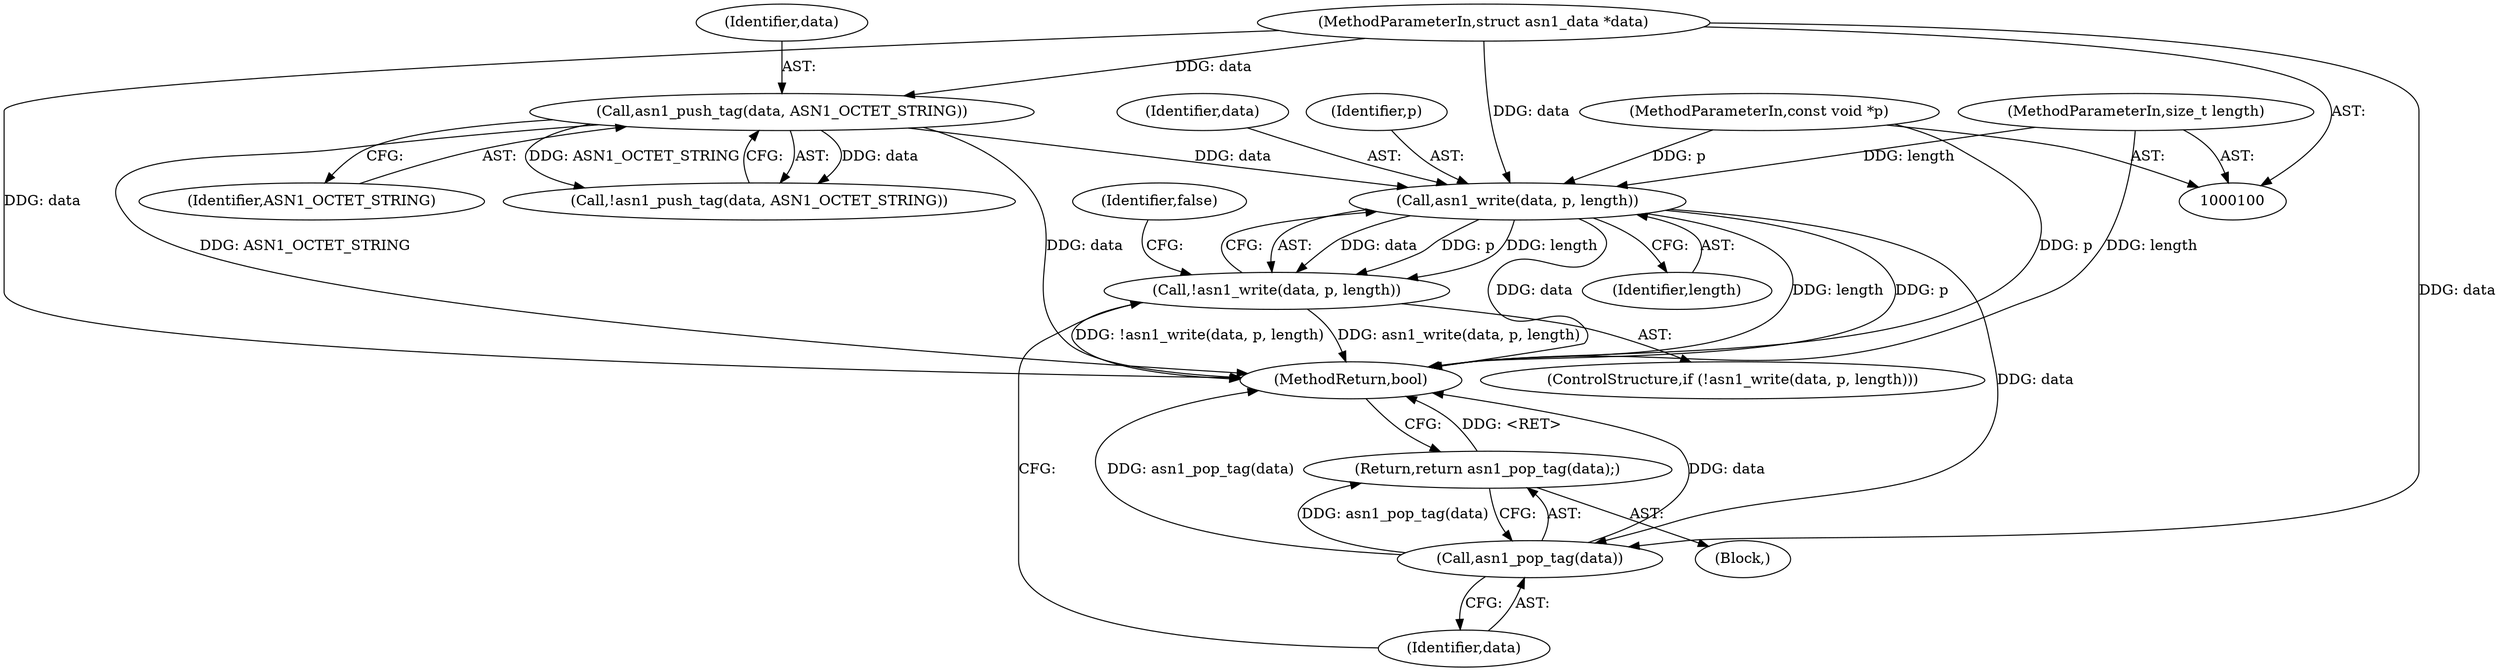 digraph "0_samba_9d989c9dd7a5b92d0c5d65287935471b83b6e884_7@API" {
"1000114" [label="(Call,asn1_write(data, p, length))"];
"1000107" [label="(Call,asn1_push_tag(data, ASN1_OCTET_STRING))"];
"1000101" [label="(MethodParameterIn,struct asn1_data *data)"];
"1000102" [label="(MethodParameterIn,const void *p)"];
"1000103" [label="(MethodParameterIn,size_t length)"];
"1000113" [label="(Call,!asn1_write(data, p, length))"];
"1000121" [label="(Call,asn1_pop_tag(data))"];
"1000120" [label="(Return,return asn1_pop_tag(data);)"];
"1000109" [label="(Identifier,ASN1_OCTET_STRING)"];
"1000121" [label="(Call,asn1_pop_tag(data))"];
"1000114" [label="(Call,asn1_write(data, p, length))"];
"1000123" [label="(MethodReturn,bool)"];
"1000108" [label="(Identifier,data)"];
"1000113" [label="(Call,!asn1_write(data, p, length))"];
"1000122" [label="(Identifier,data)"];
"1000102" [label="(MethodParameterIn,const void *p)"];
"1000106" [label="(Call,!asn1_push_tag(data, ASN1_OCTET_STRING))"];
"1000103" [label="(MethodParameterIn,size_t length)"];
"1000115" [label="(Identifier,data)"];
"1000112" [label="(ControlStructure,if (!asn1_write(data, p, length)))"];
"1000107" [label="(Call,asn1_push_tag(data, ASN1_OCTET_STRING))"];
"1000104" [label="(Block,)"];
"1000119" [label="(Identifier,false)"];
"1000116" [label="(Identifier,p)"];
"1000120" [label="(Return,return asn1_pop_tag(data);)"];
"1000117" [label="(Identifier,length)"];
"1000101" [label="(MethodParameterIn,struct asn1_data *data)"];
"1000114" -> "1000113"  [label="AST: "];
"1000114" -> "1000117"  [label="CFG: "];
"1000115" -> "1000114"  [label="AST: "];
"1000116" -> "1000114"  [label="AST: "];
"1000117" -> "1000114"  [label="AST: "];
"1000113" -> "1000114"  [label="CFG: "];
"1000114" -> "1000123"  [label="DDG: length"];
"1000114" -> "1000123"  [label="DDG: p"];
"1000114" -> "1000123"  [label="DDG: data"];
"1000114" -> "1000113"  [label="DDG: data"];
"1000114" -> "1000113"  [label="DDG: p"];
"1000114" -> "1000113"  [label="DDG: length"];
"1000107" -> "1000114"  [label="DDG: data"];
"1000101" -> "1000114"  [label="DDG: data"];
"1000102" -> "1000114"  [label="DDG: p"];
"1000103" -> "1000114"  [label="DDG: length"];
"1000114" -> "1000121"  [label="DDG: data"];
"1000107" -> "1000106"  [label="AST: "];
"1000107" -> "1000109"  [label="CFG: "];
"1000108" -> "1000107"  [label="AST: "];
"1000109" -> "1000107"  [label="AST: "];
"1000106" -> "1000107"  [label="CFG: "];
"1000107" -> "1000123"  [label="DDG: data"];
"1000107" -> "1000123"  [label="DDG: ASN1_OCTET_STRING"];
"1000107" -> "1000106"  [label="DDG: data"];
"1000107" -> "1000106"  [label="DDG: ASN1_OCTET_STRING"];
"1000101" -> "1000107"  [label="DDG: data"];
"1000101" -> "1000100"  [label="AST: "];
"1000101" -> "1000123"  [label="DDG: data"];
"1000101" -> "1000121"  [label="DDG: data"];
"1000102" -> "1000100"  [label="AST: "];
"1000102" -> "1000123"  [label="DDG: p"];
"1000103" -> "1000100"  [label="AST: "];
"1000103" -> "1000123"  [label="DDG: length"];
"1000113" -> "1000112"  [label="AST: "];
"1000119" -> "1000113"  [label="CFG: "];
"1000122" -> "1000113"  [label="CFG: "];
"1000113" -> "1000123"  [label="DDG: asn1_write(data, p, length)"];
"1000113" -> "1000123"  [label="DDG: !asn1_write(data, p, length)"];
"1000121" -> "1000120"  [label="AST: "];
"1000121" -> "1000122"  [label="CFG: "];
"1000122" -> "1000121"  [label="AST: "];
"1000120" -> "1000121"  [label="CFG: "];
"1000121" -> "1000123"  [label="DDG: data"];
"1000121" -> "1000123"  [label="DDG: asn1_pop_tag(data)"];
"1000121" -> "1000120"  [label="DDG: asn1_pop_tag(data)"];
"1000120" -> "1000104"  [label="AST: "];
"1000123" -> "1000120"  [label="CFG: "];
"1000120" -> "1000123"  [label="DDG: <RET>"];
}
